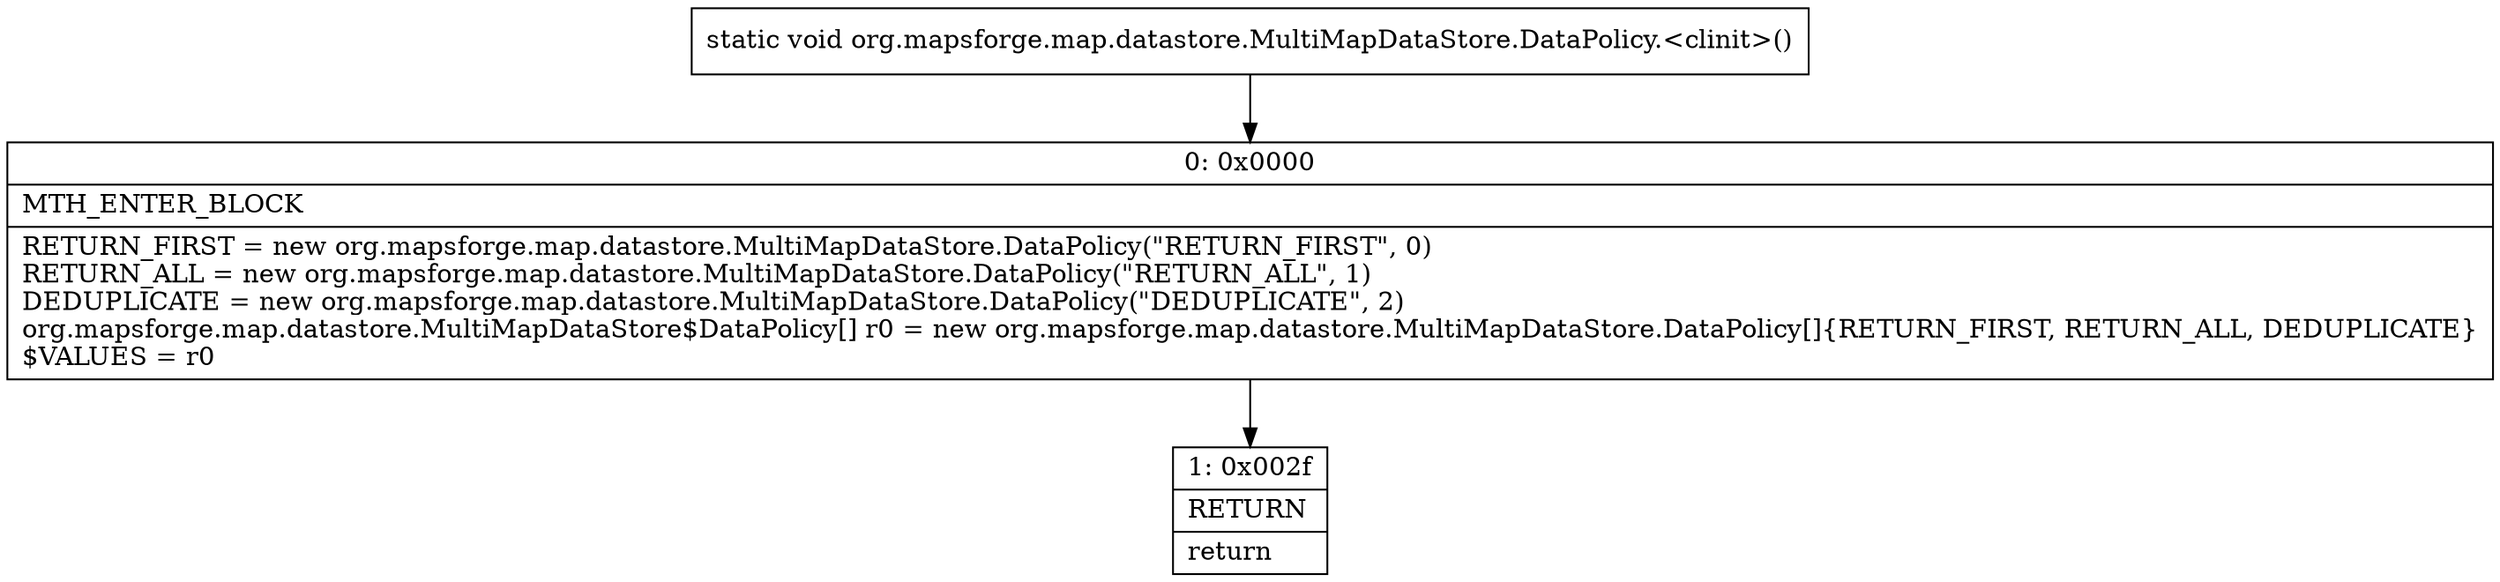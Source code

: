 digraph "CFG fororg.mapsforge.map.datastore.MultiMapDataStore.DataPolicy.\<clinit\>()V" {
Node_0 [shape=record,label="{0\:\ 0x0000|MTH_ENTER_BLOCK\l|RETURN_FIRST = new org.mapsforge.map.datastore.MultiMapDataStore.DataPolicy(\"RETURN_FIRST\", 0)\lRETURN_ALL = new org.mapsforge.map.datastore.MultiMapDataStore.DataPolicy(\"RETURN_ALL\", 1)\lDEDUPLICATE = new org.mapsforge.map.datastore.MultiMapDataStore.DataPolicy(\"DEDUPLICATE\", 2)\lorg.mapsforge.map.datastore.MultiMapDataStore$DataPolicy[] r0 = new org.mapsforge.map.datastore.MultiMapDataStore.DataPolicy[]\{RETURN_FIRST, RETURN_ALL, DEDUPLICATE\}\l$VALUES = r0\l}"];
Node_1 [shape=record,label="{1\:\ 0x002f|RETURN\l|return\l}"];
MethodNode[shape=record,label="{static void org.mapsforge.map.datastore.MultiMapDataStore.DataPolicy.\<clinit\>() }"];
MethodNode -> Node_0;
Node_0 -> Node_1;
}

